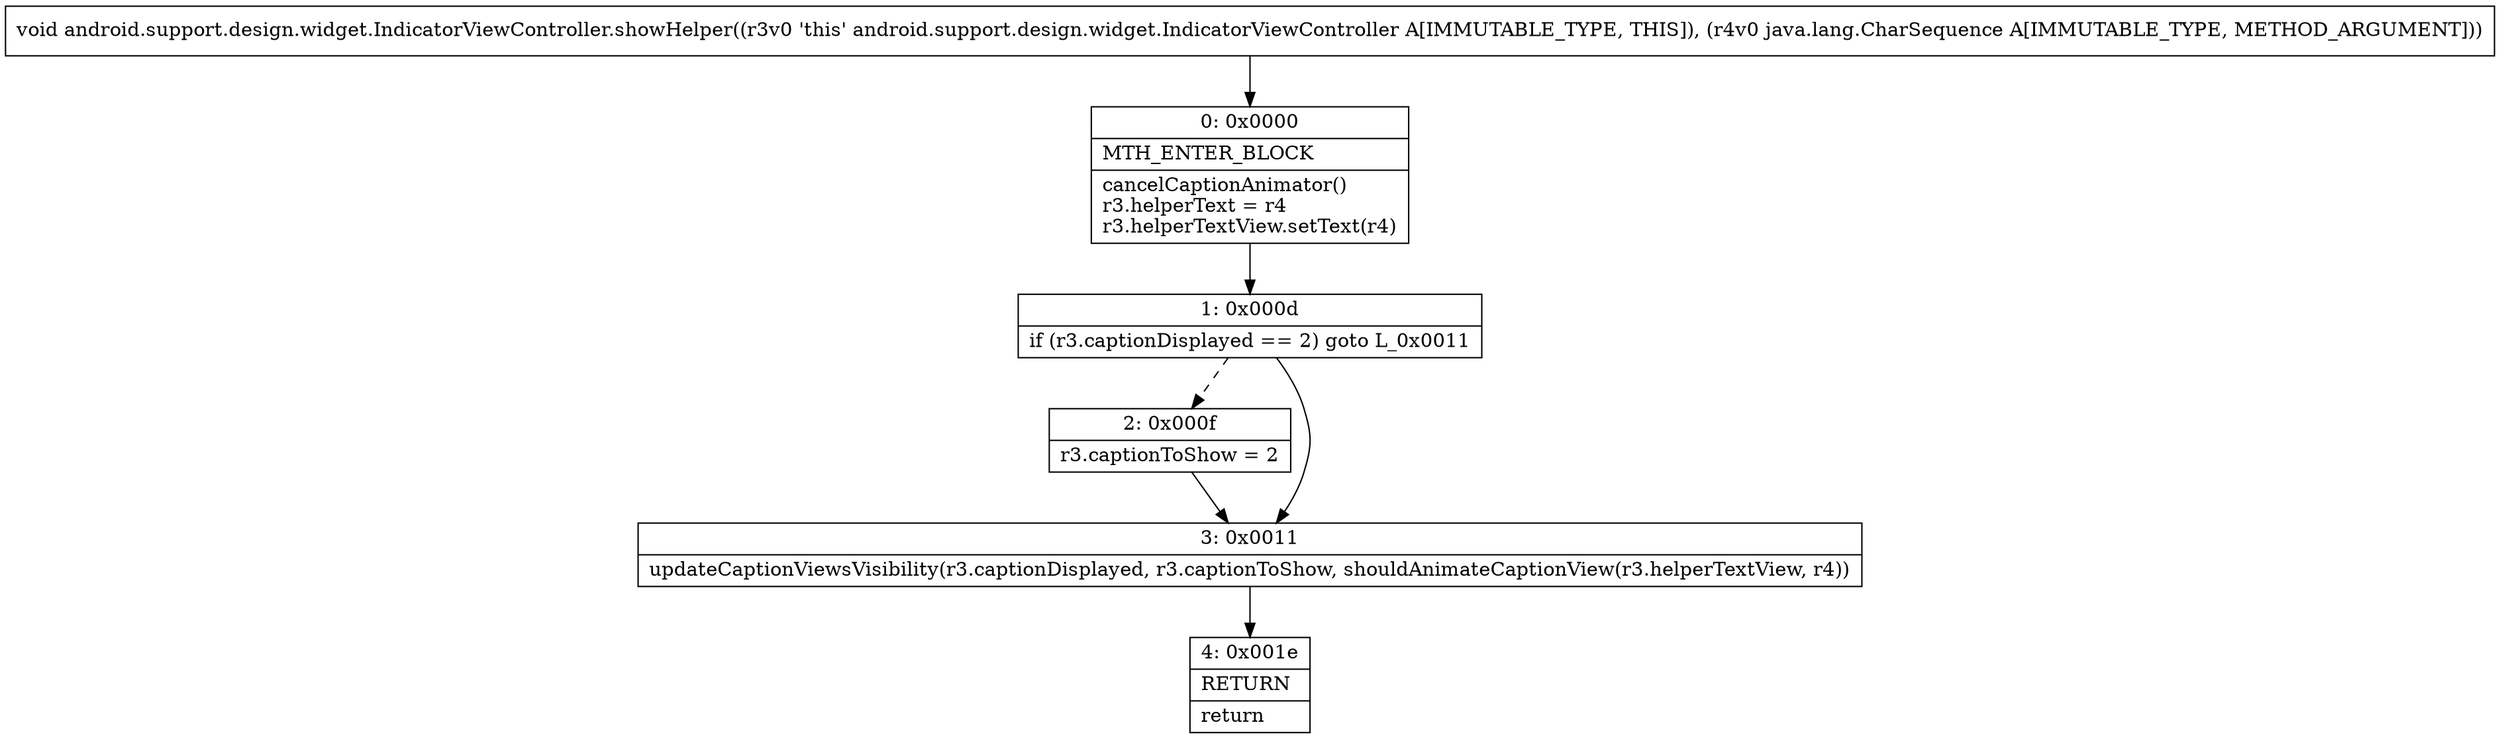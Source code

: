 digraph "CFG forandroid.support.design.widget.IndicatorViewController.showHelper(Ljava\/lang\/CharSequence;)V" {
Node_0 [shape=record,label="{0\:\ 0x0000|MTH_ENTER_BLOCK\l|cancelCaptionAnimator()\lr3.helperText = r4\lr3.helperTextView.setText(r4)\l}"];
Node_1 [shape=record,label="{1\:\ 0x000d|if (r3.captionDisplayed == 2) goto L_0x0011\l}"];
Node_2 [shape=record,label="{2\:\ 0x000f|r3.captionToShow = 2\l}"];
Node_3 [shape=record,label="{3\:\ 0x0011|updateCaptionViewsVisibility(r3.captionDisplayed, r3.captionToShow, shouldAnimateCaptionView(r3.helperTextView, r4))\l}"];
Node_4 [shape=record,label="{4\:\ 0x001e|RETURN\l|return\l}"];
MethodNode[shape=record,label="{void android.support.design.widget.IndicatorViewController.showHelper((r3v0 'this' android.support.design.widget.IndicatorViewController A[IMMUTABLE_TYPE, THIS]), (r4v0 java.lang.CharSequence A[IMMUTABLE_TYPE, METHOD_ARGUMENT])) }"];
MethodNode -> Node_0;
Node_0 -> Node_1;
Node_1 -> Node_2[style=dashed];
Node_1 -> Node_3;
Node_2 -> Node_3;
Node_3 -> Node_4;
}

